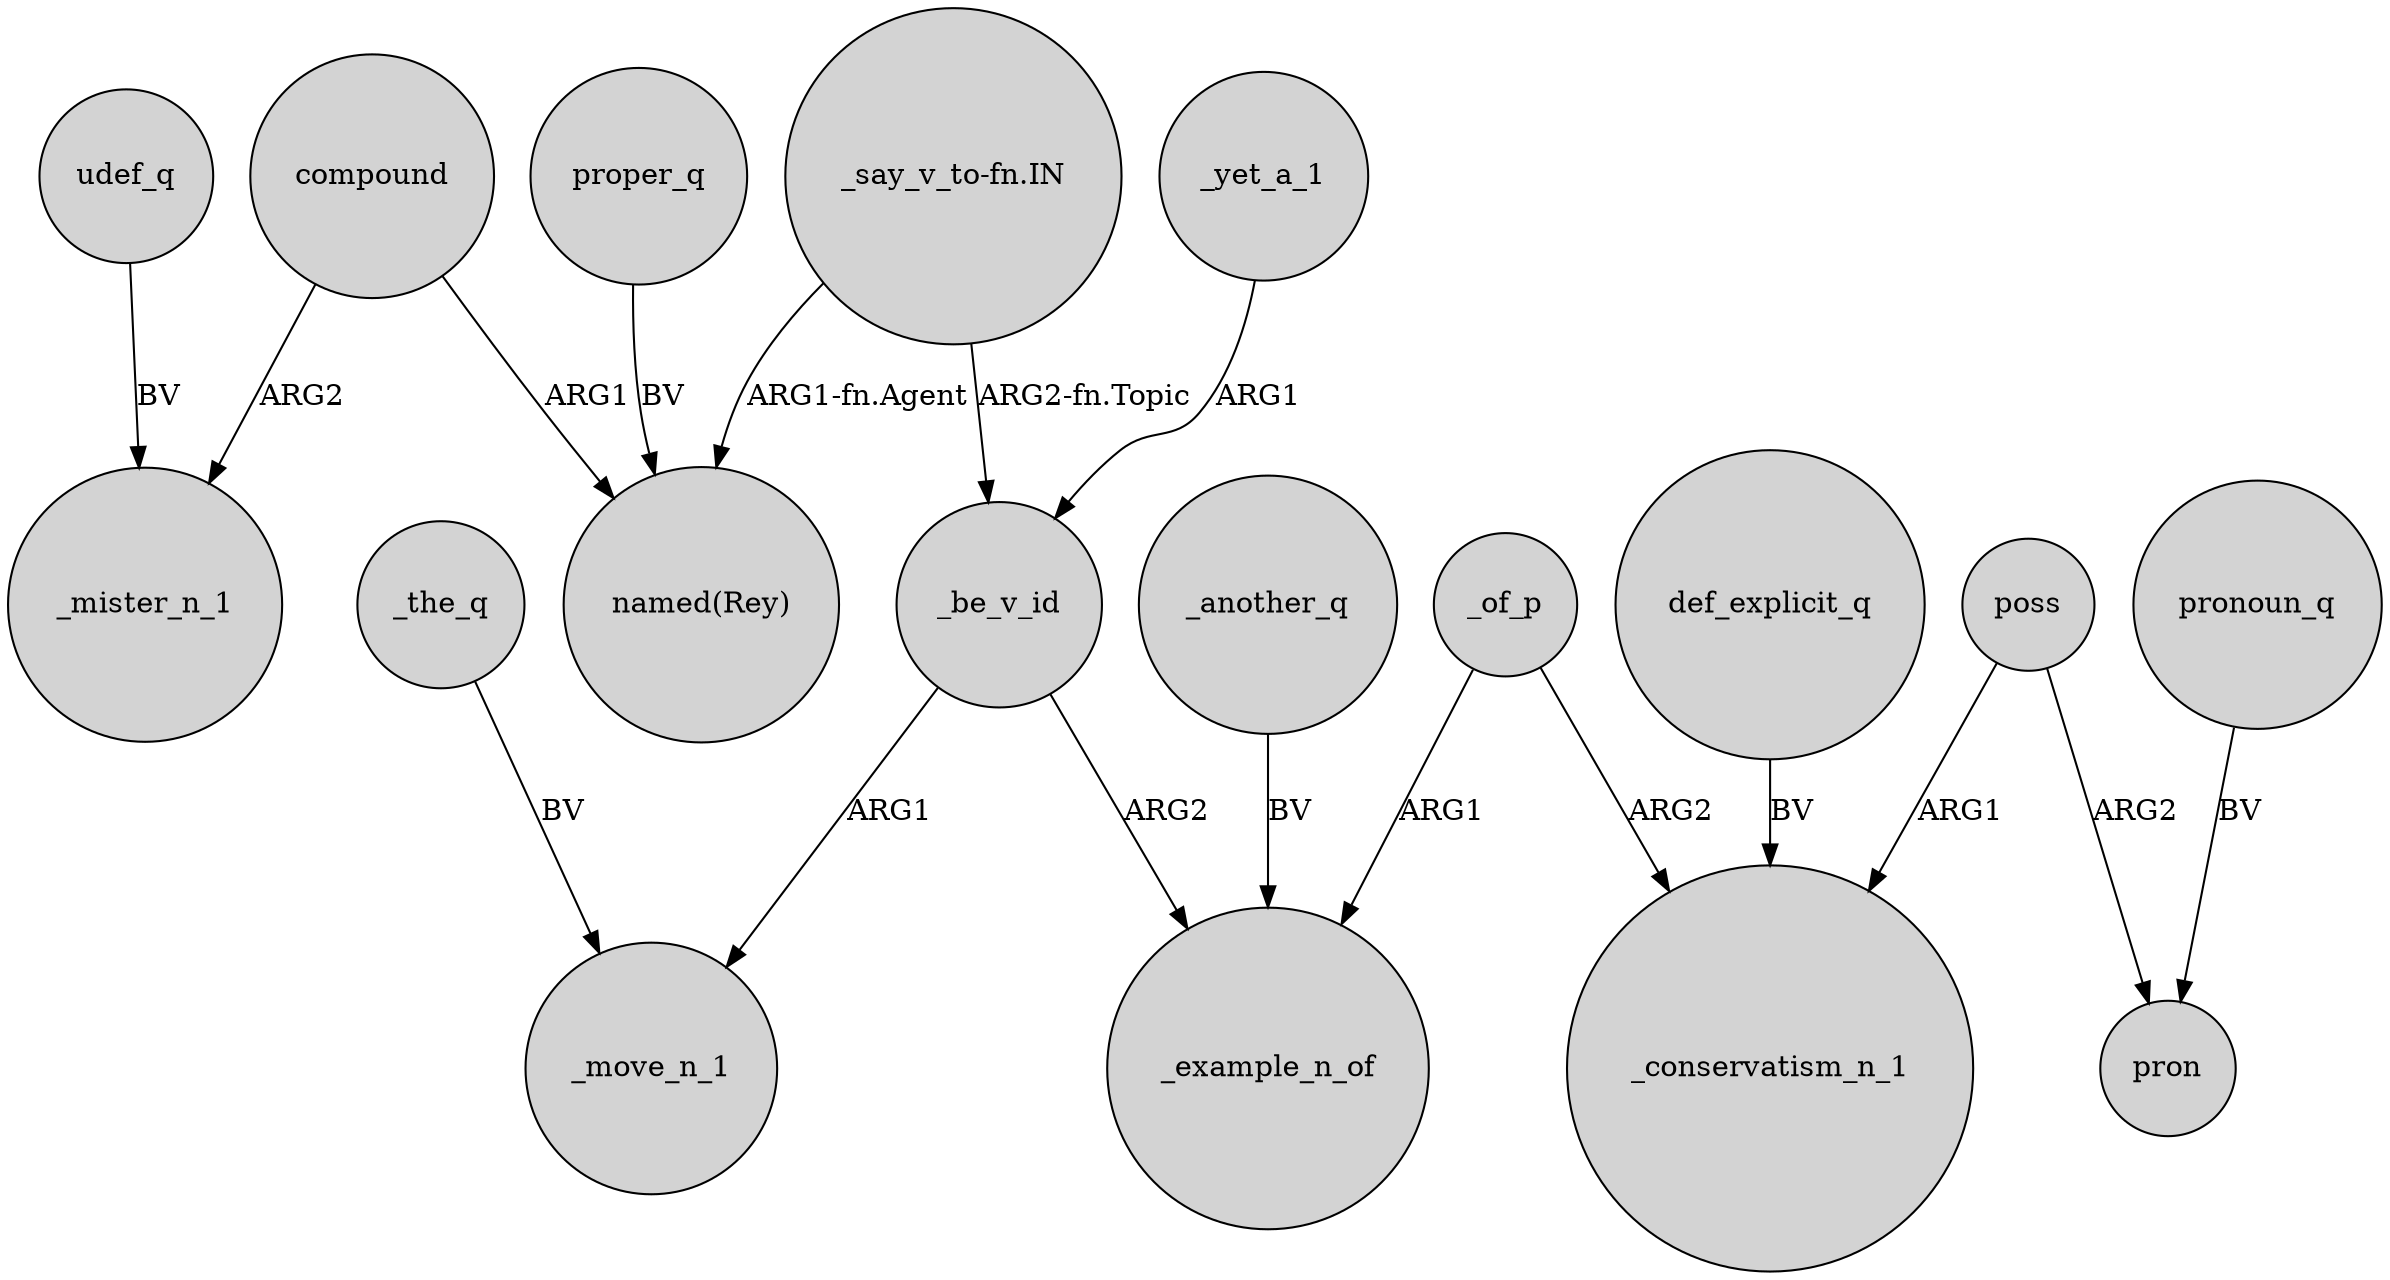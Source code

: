 digraph {
	node [shape=circle style=filled]
	"_say_v_to-fn.IN" -> "named(Rey)" [label="ARG1-fn.Agent"]
	udef_q -> _mister_n_1 [label=BV]
	_be_v_id -> _move_n_1 [label=ARG1]
	_be_v_id -> _example_n_of [label=ARG2]
	_another_q -> _example_n_of [label=BV]
	_of_p -> _example_n_of [label=ARG1]
	poss -> _conservatism_n_1 [label=ARG1]
	def_explicit_q -> _conservatism_n_1 [label=BV]
	_of_p -> _conservatism_n_1 [label=ARG2]
	poss -> pron [label=ARG2]
	_the_q -> _move_n_1 [label=BV]
	compound -> "named(Rey)" [label=ARG1]
	_yet_a_1 -> _be_v_id [label=ARG1]
	"_say_v_to-fn.IN" -> _be_v_id [label="ARG2-fn.Topic"]
	compound -> _mister_n_1 [label=ARG2]
	proper_q -> "named(Rey)" [label=BV]
	pronoun_q -> pron [label=BV]
}
